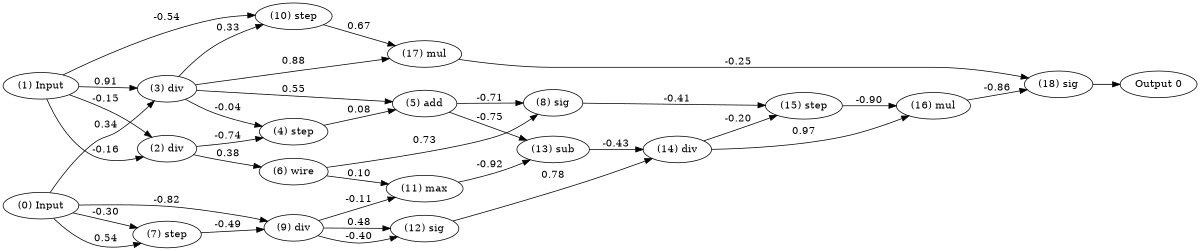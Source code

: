 digraph NeuralNetwork {
rankdir=LR;
size="8,6";
center = true;
node0 [label="(0) Input", color=black, labelfontcolor=black, fontcolor=black];
node1 [label="(1) Input", color=black, labelfontcolor=black, fontcolor=black];
node2 [label="(2) div", color=black, labelfontcolor=black, fontcolor=black];
node1 -> node2 [label="-0.16", labelfontcolor=black, fontcolor=black, bold=true, color=black];
node1 -> node2 [label="-0.15", labelfontcolor=black, fontcolor=black, bold=true, color=black];
node3 [label="(3) div", color=black, labelfontcolor=black, fontcolor=black];
node0 -> node3 [label="0.34", labelfontcolor=black, fontcolor=black, bold=true, color=black];
node1 -> node3 [label="0.91", labelfontcolor=black, fontcolor=black, bold=true, color=black];
node4 [label="(4) step", color=black, labelfontcolor=black, fontcolor=black];
node2 -> node4 [label="-0.74", labelfontcolor=black, fontcolor=black, bold=true, color=black];
node3 -> node4 [label="-0.04", labelfontcolor=black, fontcolor=black, bold=true, color=black];
node5 [label="(5) add", color=black, labelfontcolor=black, fontcolor=black];
node4 -> node5 [label="0.08", labelfontcolor=black, fontcolor=black, bold=true, color=black];
node3 -> node5 [label="0.55", labelfontcolor=black, fontcolor=black, bold=true, color=black];
node6 [label="(6) wire", color=black, labelfontcolor=black, fontcolor=black];
node2 -> node6 [label="0.38", labelfontcolor=black, fontcolor=black, bold=true, color=black];
node7 [label="(7) step", color=black, labelfontcolor=black, fontcolor=black];
node0 -> node7 [label="0.54", labelfontcolor=black, fontcolor=black, bold=true, color=black];
node0 -> node7 [label="-0.30", labelfontcolor=black, fontcolor=black, bold=true, color=black];
node8 [label="(8) sig", color=black, labelfontcolor=black, fontcolor=black];
node5 -> node8 [label="-0.71", labelfontcolor=black, fontcolor=black, bold=true, color=black];
node6 -> node8 [label="0.73", labelfontcolor=black, fontcolor=black, bold=true, color=black];
node9 [label="(9) div", color=black, labelfontcolor=black, fontcolor=black];
node7 -> node9 [label="-0.49", labelfontcolor=black, fontcolor=black, bold=true, color=black];
node0 -> node9 [label="-0.82", labelfontcolor=black, fontcolor=black, bold=true, color=black];
node10 [label="(10) step", color=black, labelfontcolor=black, fontcolor=black];
node3 -> node10 [label="0.33", labelfontcolor=black, fontcolor=black, bold=true, color=black];
node1 -> node10 [label="-0.54", labelfontcolor=black, fontcolor=black, bold=true, color=black];
node11 [label="(11) max", color=black, labelfontcolor=black, fontcolor=black];
node9 -> node11 [label="-0.11", labelfontcolor=black, fontcolor=black, bold=true, color=black];
node6 -> node11 [label="0.10", labelfontcolor=black, fontcolor=black, bold=true, color=black];
node12 [label="(12) sig", color=black, labelfontcolor=black, fontcolor=black];
node9 -> node12 [label="0.48", labelfontcolor=black, fontcolor=black, bold=true, color=black];
node9 -> node12 [label="-0.40", labelfontcolor=black, fontcolor=black, bold=true, color=black];
node13 [label="(13) sub", color=black, labelfontcolor=black, fontcolor=black];
node11 -> node13 [label="-0.92", labelfontcolor=black, fontcolor=black, bold=true, color=black];
node5 -> node13 [label="-0.75", labelfontcolor=black, fontcolor=black, bold=true, color=black];
node14 [label="(14) div", color=black, labelfontcolor=black, fontcolor=black];
node12 -> node14 [label="0.78", labelfontcolor=black, fontcolor=black, bold=true, color=black];
node13 -> node14 [label="-0.43", labelfontcolor=black, fontcolor=black, bold=true, color=black];
node15 [label="(15) step", color=black, labelfontcolor=black, fontcolor=black];
node8 -> node15 [label="-0.41", labelfontcolor=black, fontcolor=black, bold=true, color=black];
node14 -> node15 [label="-0.20", labelfontcolor=black, fontcolor=black, bold=true, color=black];
node16 [label="(16) mul", color=black, labelfontcolor=black, fontcolor=black];
node14 -> node16 [label="0.97", labelfontcolor=black, fontcolor=black, bold=true, color=black];
node15 -> node16 [label="-0.90", labelfontcolor=black, fontcolor=black, bold=true, color=black];
node17 [label="(17) mul", color=black, labelfontcolor=black, fontcolor=black];
node3 -> node17 [label="0.88", labelfontcolor=black, fontcolor=black, bold=true, color=black];
node10 -> node17 [label="0.67", labelfontcolor=black, fontcolor=black, bold=true, color=black];
node18 [label="(18) sig", color=black, labelfontcolor=black, fontcolor=black];
node16 -> node18 [label="-0.86", labelfontcolor=black, fontcolor=black, bold=true, color=black];
node17 -> node18 [label="-0.25", labelfontcolor=black, fontcolor=black, bold=true, color=black];
node19 [label="Output 0", color=black, labelfontcolor=black, fontcolor=black];
node18 -> node19 [labelfontcolor=black, fontcolor=black, bold=true, color=black];
{ rank = source; "node0"; "node1"; }
{ rank = max;"node19"; }
}